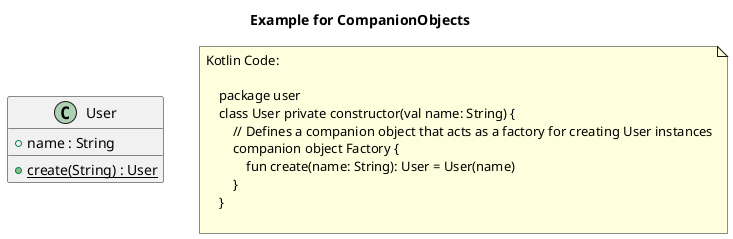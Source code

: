 @startuml
title Example for CompanionObjects
'This file is generated by the GenerateExamplesForDoc test.

    'user.User
    class "User" as user_User {
        + name : String
		+ {static} create(String) : User
    }



 
note as note_of_code
Kotlin Code:

    package user
    class User private constructor(val name: String) {
        // Defines a companion object that acts as a factory for creating User instances
        companion object Factory {
            fun create(name: String): User = User(name)
        }
    }  
    
end note
            
@enduml
